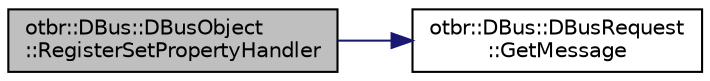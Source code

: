 digraph "otbr::DBus::DBusObject::RegisterSetPropertyHandler"
{
  edge [fontname="Helvetica",fontsize="10",labelfontname="Helvetica",labelfontsize="10"];
  node [fontname="Helvetica",fontsize="10",shape=record];
  rankdir="LR";
  Node13 [label="otbr::DBus::DBusObject\l::RegisterSetPropertyHandler",height=0.2,width=0.4,color="black", fillcolor="grey75", style="filled", fontcolor="black"];
  Node13 -> Node14 [color="midnightblue",fontsize="10",style="solid",fontname="Helvetica"];
  Node14 [label="otbr::DBus::DBusRequest\l::GetMessage",height=0.2,width=0.4,color="black", fillcolor="white", style="filled",URL="$d0/d92/classotbr_1_1DBus_1_1DBusRequest.html#a879f418bc6986d20c2bdb6aa07f5afa0",tooltip="This method returns the message sent to call the d-bus method. "];
}
